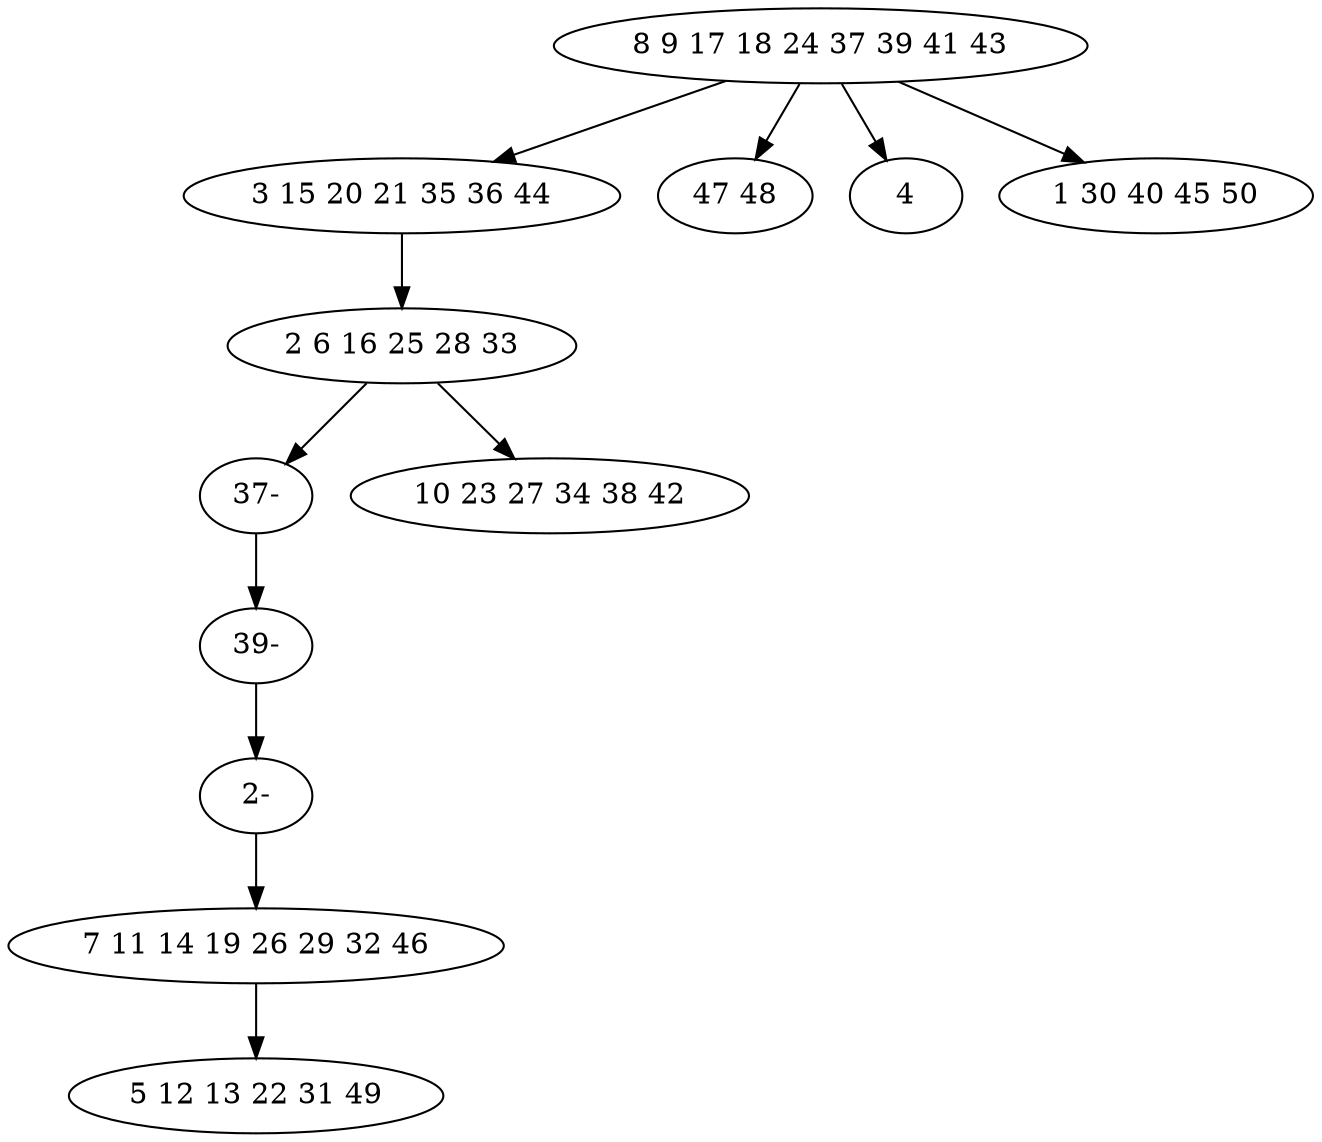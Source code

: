 digraph true_tree {
	"0" -> "1"
	"0" -> "2"
	"1" -> "3"
	"0" -> "4"
	"0" -> "5"
	"3" -> "9"
	"6" -> "7"
	"3" -> "8"
	"9" -> "10"
	"10" -> "11"
	"11" -> "6"
	"0" [label="8 9 17 18 24 37 39 41 43"];
	"1" [label="3 15 20 21 35 36 44"];
	"2" [label="47 48"];
	"3" [label="2 6 16 25 28 33"];
	"4" [label="4"];
	"5" [label="1 30 40 45 50"];
	"6" [label="7 11 14 19 26 29 32 46"];
	"7" [label="5 12 13 22 31 49"];
	"8" [label="10 23 27 34 38 42"];
	"9" [label="37-"];
	"10" [label="39-"];
	"11" [label="2-"];
}
